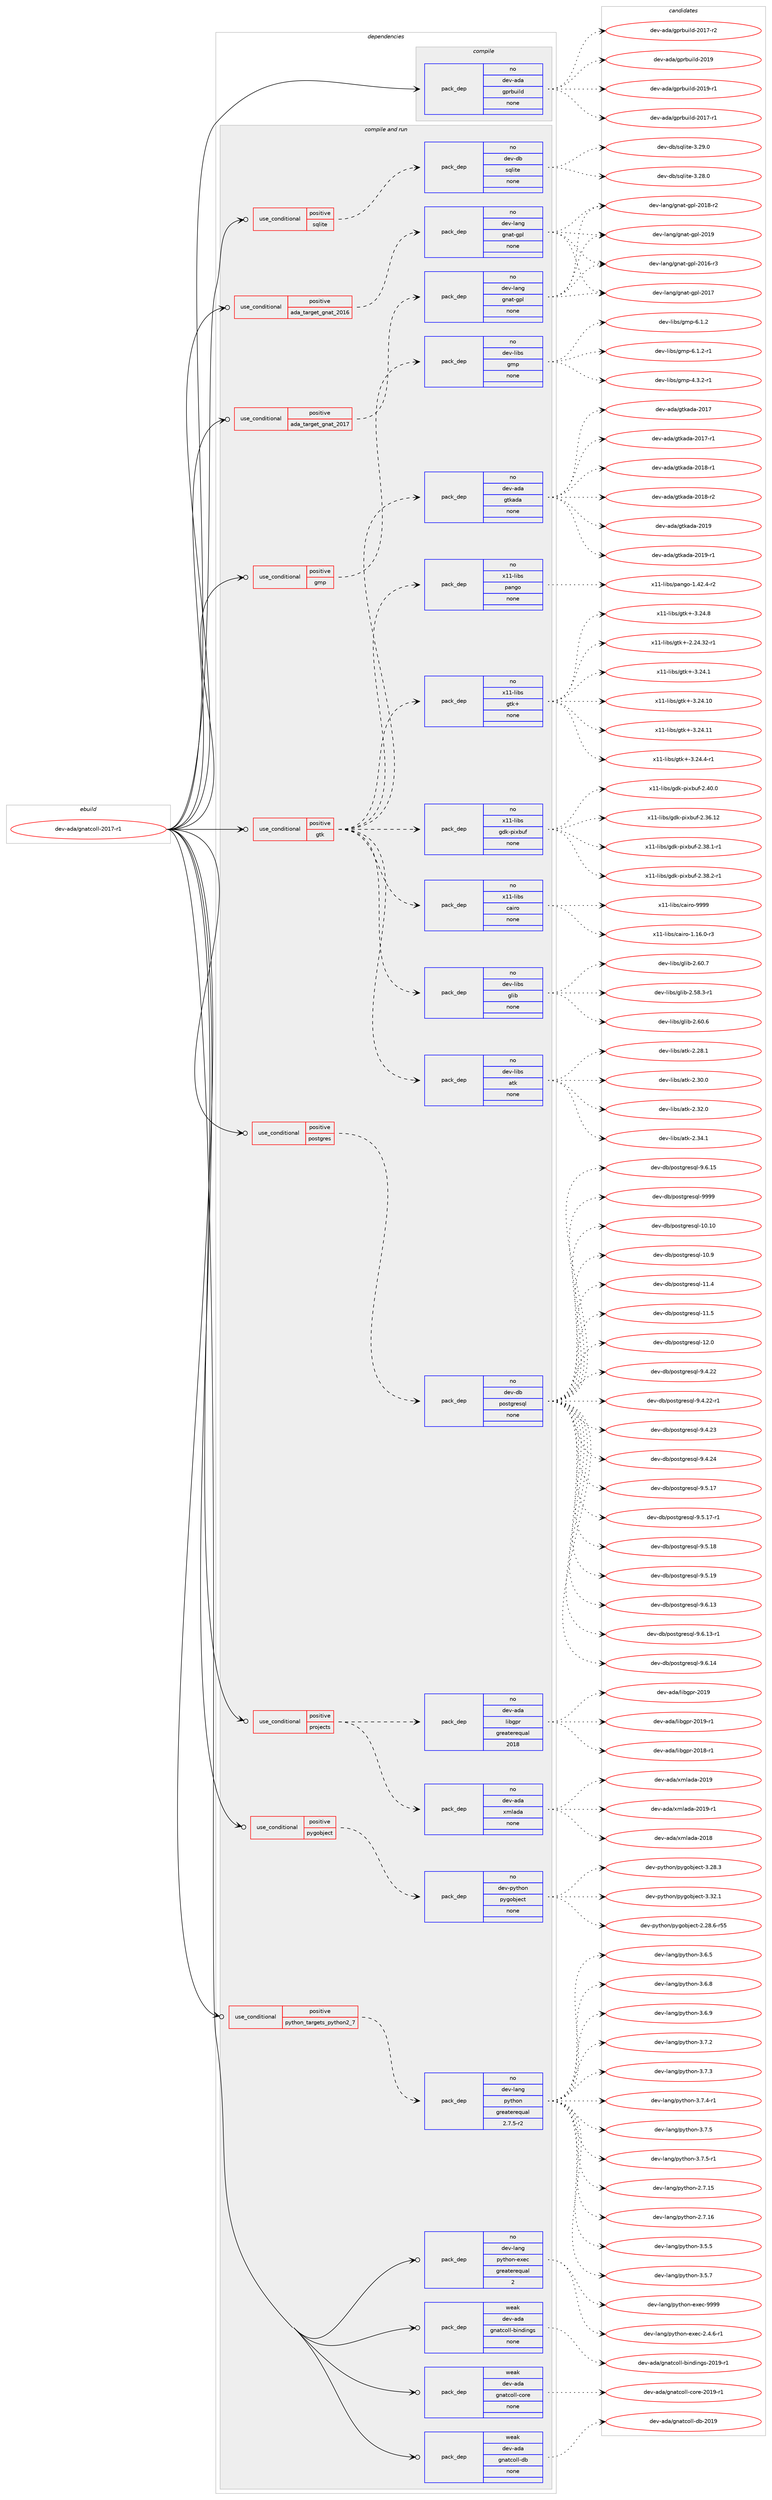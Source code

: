 digraph prolog {

# *************
# Graph options
# *************

newrank=true;
concentrate=true;
compound=true;
graph [rankdir=LR,fontname=Helvetica,fontsize=10,ranksep=1.5];#, ranksep=2.5, nodesep=0.2];
edge  [arrowhead=vee];
node  [fontname=Helvetica,fontsize=10];

# **********
# The ebuild
# **********

subgraph cluster_leftcol {
color=gray;
rank=same;
label=<<i>ebuild</i>>;
id [label="dev-ada/gnatcoll-2017-r1", color=red, width=4, href="../dev-ada/gnatcoll-2017-r1.svg"];
}

# ****************
# The dependencies
# ****************

subgraph cluster_midcol {
color=gray;
label=<<i>dependencies</i>>;
subgraph cluster_compile {
fillcolor="#eeeeee";
style=filled;
label=<<i>compile</i>>;
subgraph pack384494 {
dependency516327 [label=<<TABLE BORDER="0" CELLBORDER="1" CELLSPACING="0" CELLPADDING="4" WIDTH="220"><TR><TD ROWSPAN="6" CELLPADDING="30">pack_dep</TD></TR><TR><TD WIDTH="110">no</TD></TR><TR><TD>dev-ada</TD></TR><TR><TD>gprbuild</TD></TR><TR><TD>none</TD></TR><TR><TD></TD></TR></TABLE>>, shape=none, color=blue];
}
id:e -> dependency516327:w [weight=20,style="solid",arrowhead="vee"];
}
subgraph cluster_compileandrun {
fillcolor="#eeeeee";
style=filled;
label=<<i>compile and run</i>>;
subgraph cond122268 {
dependency516328 [label=<<TABLE BORDER="0" CELLBORDER="1" CELLSPACING="0" CELLPADDING="4"><TR><TD ROWSPAN="3" CELLPADDING="10">use_conditional</TD></TR><TR><TD>positive</TD></TR><TR><TD>ada_target_gnat_2016</TD></TR></TABLE>>, shape=none, color=red];
subgraph pack384495 {
dependency516329 [label=<<TABLE BORDER="0" CELLBORDER="1" CELLSPACING="0" CELLPADDING="4" WIDTH="220"><TR><TD ROWSPAN="6" CELLPADDING="30">pack_dep</TD></TR><TR><TD WIDTH="110">no</TD></TR><TR><TD>dev-lang</TD></TR><TR><TD>gnat-gpl</TD></TR><TR><TD>none</TD></TR><TR><TD></TD></TR></TABLE>>, shape=none, color=blue];
}
dependency516328:e -> dependency516329:w [weight=20,style="dashed",arrowhead="vee"];
}
id:e -> dependency516328:w [weight=20,style="solid",arrowhead="odotvee"];
subgraph cond122269 {
dependency516330 [label=<<TABLE BORDER="0" CELLBORDER="1" CELLSPACING="0" CELLPADDING="4"><TR><TD ROWSPAN="3" CELLPADDING="10">use_conditional</TD></TR><TR><TD>positive</TD></TR><TR><TD>ada_target_gnat_2017</TD></TR></TABLE>>, shape=none, color=red];
subgraph pack384496 {
dependency516331 [label=<<TABLE BORDER="0" CELLBORDER="1" CELLSPACING="0" CELLPADDING="4" WIDTH="220"><TR><TD ROWSPAN="6" CELLPADDING="30">pack_dep</TD></TR><TR><TD WIDTH="110">no</TD></TR><TR><TD>dev-lang</TD></TR><TR><TD>gnat-gpl</TD></TR><TR><TD>none</TD></TR><TR><TD></TD></TR></TABLE>>, shape=none, color=blue];
}
dependency516330:e -> dependency516331:w [weight=20,style="dashed",arrowhead="vee"];
}
id:e -> dependency516330:w [weight=20,style="solid",arrowhead="odotvee"];
subgraph cond122270 {
dependency516332 [label=<<TABLE BORDER="0" CELLBORDER="1" CELLSPACING="0" CELLPADDING="4"><TR><TD ROWSPAN="3" CELLPADDING="10">use_conditional</TD></TR><TR><TD>positive</TD></TR><TR><TD>gmp</TD></TR></TABLE>>, shape=none, color=red];
subgraph pack384497 {
dependency516333 [label=<<TABLE BORDER="0" CELLBORDER="1" CELLSPACING="0" CELLPADDING="4" WIDTH="220"><TR><TD ROWSPAN="6" CELLPADDING="30">pack_dep</TD></TR><TR><TD WIDTH="110">no</TD></TR><TR><TD>dev-libs</TD></TR><TR><TD>gmp</TD></TR><TR><TD>none</TD></TR><TR><TD></TD></TR></TABLE>>, shape=none, color=blue];
}
dependency516332:e -> dependency516333:w [weight=20,style="dashed",arrowhead="vee"];
}
id:e -> dependency516332:w [weight=20,style="solid",arrowhead="odotvee"];
subgraph cond122271 {
dependency516334 [label=<<TABLE BORDER="0" CELLBORDER="1" CELLSPACING="0" CELLPADDING="4"><TR><TD ROWSPAN="3" CELLPADDING="10">use_conditional</TD></TR><TR><TD>positive</TD></TR><TR><TD>gtk</TD></TR></TABLE>>, shape=none, color=red];
subgraph pack384498 {
dependency516335 [label=<<TABLE BORDER="0" CELLBORDER="1" CELLSPACING="0" CELLPADDING="4" WIDTH="220"><TR><TD ROWSPAN="6" CELLPADDING="30">pack_dep</TD></TR><TR><TD WIDTH="110">no</TD></TR><TR><TD>dev-ada</TD></TR><TR><TD>gtkada</TD></TR><TR><TD>none</TD></TR><TR><TD></TD></TR></TABLE>>, shape=none, color=blue];
}
dependency516334:e -> dependency516335:w [weight=20,style="dashed",arrowhead="vee"];
subgraph pack384499 {
dependency516336 [label=<<TABLE BORDER="0" CELLBORDER="1" CELLSPACING="0" CELLPADDING="4" WIDTH="220"><TR><TD ROWSPAN="6" CELLPADDING="30">pack_dep</TD></TR><TR><TD WIDTH="110">no</TD></TR><TR><TD>dev-libs</TD></TR><TR><TD>atk</TD></TR><TR><TD>none</TD></TR><TR><TD></TD></TR></TABLE>>, shape=none, color=blue];
}
dependency516334:e -> dependency516336:w [weight=20,style="dashed",arrowhead="vee"];
subgraph pack384500 {
dependency516337 [label=<<TABLE BORDER="0" CELLBORDER="1" CELLSPACING="0" CELLPADDING="4" WIDTH="220"><TR><TD ROWSPAN="6" CELLPADDING="30">pack_dep</TD></TR><TR><TD WIDTH="110">no</TD></TR><TR><TD>dev-libs</TD></TR><TR><TD>glib</TD></TR><TR><TD>none</TD></TR><TR><TD></TD></TR></TABLE>>, shape=none, color=blue];
}
dependency516334:e -> dependency516337:w [weight=20,style="dashed",arrowhead="vee"];
subgraph pack384501 {
dependency516338 [label=<<TABLE BORDER="0" CELLBORDER="1" CELLSPACING="0" CELLPADDING="4" WIDTH="220"><TR><TD ROWSPAN="6" CELLPADDING="30">pack_dep</TD></TR><TR><TD WIDTH="110">no</TD></TR><TR><TD>x11-libs</TD></TR><TR><TD>cairo</TD></TR><TR><TD>none</TD></TR><TR><TD></TD></TR></TABLE>>, shape=none, color=blue];
}
dependency516334:e -> dependency516338:w [weight=20,style="dashed",arrowhead="vee"];
subgraph pack384502 {
dependency516339 [label=<<TABLE BORDER="0" CELLBORDER="1" CELLSPACING="0" CELLPADDING="4" WIDTH="220"><TR><TD ROWSPAN="6" CELLPADDING="30">pack_dep</TD></TR><TR><TD WIDTH="110">no</TD></TR><TR><TD>x11-libs</TD></TR><TR><TD>gdk-pixbuf</TD></TR><TR><TD>none</TD></TR><TR><TD></TD></TR></TABLE>>, shape=none, color=blue];
}
dependency516334:e -> dependency516339:w [weight=20,style="dashed",arrowhead="vee"];
subgraph pack384503 {
dependency516340 [label=<<TABLE BORDER="0" CELLBORDER="1" CELLSPACING="0" CELLPADDING="4" WIDTH="220"><TR><TD ROWSPAN="6" CELLPADDING="30">pack_dep</TD></TR><TR><TD WIDTH="110">no</TD></TR><TR><TD>x11-libs</TD></TR><TR><TD>gtk+</TD></TR><TR><TD>none</TD></TR><TR><TD></TD></TR></TABLE>>, shape=none, color=blue];
}
dependency516334:e -> dependency516340:w [weight=20,style="dashed",arrowhead="vee"];
subgraph pack384504 {
dependency516341 [label=<<TABLE BORDER="0" CELLBORDER="1" CELLSPACING="0" CELLPADDING="4" WIDTH="220"><TR><TD ROWSPAN="6" CELLPADDING="30">pack_dep</TD></TR><TR><TD WIDTH="110">no</TD></TR><TR><TD>x11-libs</TD></TR><TR><TD>pango</TD></TR><TR><TD>none</TD></TR><TR><TD></TD></TR></TABLE>>, shape=none, color=blue];
}
dependency516334:e -> dependency516341:w [weight=20,style="dashed",arrowhead="vee"];
}
id:e -> dependency516334:w [weight=20,style="solid",arrowhead="odotvee"];
subgraph cond122272 {
dependency516342 [label=<<TABLE BORDER="0" CELLBORDER="1" CELLSPACING="0" CELLPADDING="4"><TR><TD ROWSPAN="3" CELLPADDING="10">use_conditional</TD></TR><TR><TD>positive</TD></TR><TR><TD>postgres</TD></TR></TABLE>>, shape=none, color=red];
subgraph pack384505 {
dependency516343 [label=<<TABLE BORDER="0" CELLBORDER="1" CELLSPACING="0" CELLPADDING="4" WIDTH="220"><TR><TD ROWSPAN="6" CELLPADDING="30">pack_dep</TD></TR><TR><TD WIDTH="110">no</TD></TR><TR><TD>dev-db</TD></TR><TR><TD>postgresql</TD></TR><TR><TD>none</TD></TR><TR><TD></TD></TR></TABLE>>, shape=none, color=blue];
}
dependency516342:e -> dependency516343:w [weight=20,style="dashed",arrowhead="vee"];
}
id:e -> dependency516342:w [weight=20,style="solid",arrowhead="odotvee"];
subgraph cond122273 {
dependency516344 [label=<<TABLE BORDER="0" CELLBORDER="1" CELLSPACING="0" CELLPADDING="4"><TR><TD ROWSPAN="3" CELLPADDING="10">use_conditional</TD></TR><TR><TD>positive</TD></TR><TR><TD>projects</TD></TR></TABLE>>, shape=none, color=red];
subgraph pack384506 {
dependency516345 [label=<<TABLE BORDER="0" CELLBORDER="1" CELLSPACING="0" CELLPADDING="4" WIDTH="220"><TR><TD ROWSPAN="6" CELLPADDING="30">pack_dep</TD></TR><TR><TD WIDTH="110">no</TD></TR><TR><TD>dev-ada</TD></TR><TR><TD>libgpr</TD></TR><TR><TD>greaterequal</TD></TR><TR><TD>2018</TD></TR></TABLE>>, shape=none, color=blue];
}
dependency516344:e -> dependency516345:w [weight=20,style="dashed",arrowhead="vee"];
subgraph pack384507 {
dependency516346 [label=<<TABLE BORDER="0" CELLBORDER="1" CELLSPACING="0" CELLPADDING="4" WIDTH="220"><TR><TD ROWSPAN="6" CELLPADDING="30">pack_dep</TD></TR><TR><TD WIDTH="110">no</TD></TR><TR><TD>dev-ada</TD></TR><TR><TD>xmlada</TD></TR><TR><TD>none</TD></TR><TR><TD></TD></TR></TABLE>>, shape=none, color=blue];
}
dependency516344:e -> dependency516346:w [weight=20,style="dashed",arrowhead="vee"];
}
id:e -> dependency516344:w [weight=20,style="solid",arrowhead="odotvee"];
subgraph cond122274 {
dependency516347 [label=<<TABLE BORDER="0" CELLBORDER="1" CELLSPACING="0" CELLPADDING="4"><TR><TD ROWSPAN="3" CELLPADDING="10">use_conditional</TD></TR><TR><TD>positive</TD></TR><TR><TD>pygobject</TD></TR></TABLE>>, shape=none, color=red];
subgraph pack384508 {
dependency516348 [label=<<TABLE BORDER="0" CELLBORDER="1" CELLSPACING="0" CELLPADDING="4" WIDTH="220"><TR><TD ROWSPAN="6" CELLPADDING="30">pack_dep</TD></TR><TR><TD WIDTH="110">no</TD></TR><TR><TD>dev-python</TD></TR><TR><TD>pygobject</TD></TR><TR><TD>none</TD></TR><TR><TD></TD></TR></TABLE>>, shape=none, color=blue];
}
dependency516347:e -> dependency516348:w [weight=20,style="dashed",arrowhead="vee"];
}
id:e -> dependency516347:w [weight=20,style="solid",arrowhead="odotvee"];
subgraph cond122275 {
dependency516349 [label=<<TABLE BORDER="0" CELLBORDER="1" CELLSPACING="0" CELLPADDING="4"><TR><TD ROWSPAN="3" CELLPADDING="10">use_conditional</TD></TR><TR><TD>positive</TD></TR><TR><TD>python_targets_python2_7</TD></TR></TABLE>>, shape=none, color=red];
subgraph pack384509 {
dependency516350 [label=<<TABLE BORDER="0" CELLBORDER="1" CELLSPACING="0" CELLPADDING="4" WIDTH="220"><TR><TD ROWSPAN="6" CELLPADDING="30">pack_dep</TD></TR><TR><TD WIDTH="110">no</TD></TR><TR><TD>dev-lang</TD></TR><TR><TD>python</TD></TR><TR><TD>greaterequal</TD></TR><TR><TD>2.7.5-r2</TD></TR></TABLE>>, shape=none, color=blue];
}
dependency516349:e -> dependency516350:w [weight=20,style="dashed",arrowhead="vee"];
}
id:e -> dependency516349:w [weight=20,style="solid",arrowhead="odotvee"];
subgraph cond122276 {
dependency516351 [label=<<TABLE BORDER="0" CELLBORDER="1" CELLSPACING="0" CELLPADDING="4"><TR><TD ROWSPAN="3" CELLPADDING="10">use_conditional</TD></TR><TR><TD>positive</TD></TR><TR><TD>sqlite</TD></TR></TABLE>>, shape=none, color=red];
subgraph pack384510 {
dependency516352 [label=<<TABLE BORDER="0" CELLBORDER="1" CELLSPACING="0" CELLPADDING="4" WIDTH="220"><TR><TD ROWSPAN="6" CELLPADDING="30">pack_dep</TD></TR><TR><TD WIDTH="110">no</TD></TR><TR><TD>dev-db</TD></TR><TR><TD>sqlite</TD></TR><TR><TD>none</TD></TR><TR><TD></TD></TR></TABLE>>, shape=none, color=blue];
}
dependency516351:e -> dependency516352:w [weight=20,style="dashed",arrowhead="vee"];
}
id:e -> dependency516351:w [weight=20,style="solid",arrowhead="odotvee"];
subgraph pack384511 {
dependency516353 [label=<<TABLE BORDER="0" CELLBORDER="1" CELLSPACING="0" CELLPADDING="4" WIDTH="220"><TR><TD ROWSPAN="6" CELLPADDING="30">pack_dep</TD></TR><TR><TD WIDTH="110">no</TD></TR><TR><TD>dev-lang</TD></TR><TR><TD>python-exec</TD></TR><TR><TD>greaterequal</TD></TR><TR><TD>2</TD></TR></TABLE>>, shape=none, color=blue];
}
id:e -> dependency516353:w [weight=20,style="solid",arrowhead="odotvee"];
subgraph pack384512 {
dependency516354 [label=<<TABLE BORDER="0" CELLBORDER="1" CELLSPACING="0" CELLPADDING="4" WIDTH="220"><TR><TD ROWSPAN="6" CELLPADDING="30">pack_dep</TD></TR><TR><TD WIDTH="110">weak</TD></TR><TR><TD>dev-ada</TD></TR><TR><TD>gnatcoll-bindings</TD></TR><TR><TD>none</TD></TR><TR><TD></TD></TR></TABLE>>, shape=none, color=blue];
}
id:e -> dependency516354:w [weight=20,style="solid",arrowhead="odotvee"];
subgraph pack384513 {
dependency516355 [label=<<TABLE BORDER="0" CELLBORDER="1" CELLSPACING="0" CELLPADDING="4" WIDTH="220"><TR><TD ROWSPAN="6" CELLPADDING="30">pack_dep</TD></TR><TR><TD WIDTH="110">weak</TD></TR><TR><TD>dev-ada</TD></TR><TR><TD>gnatcoll-core</TD></TR><TR><TD>none</TD></TR><TR><TD></TD></TR></TABLE>>, shape=none, color=blue];
}
id:e -> dependency516355:w [weight=20,style="solid",arrowhead="odotvee"];
subgraph pack384514 {
dependency516356 [label=<<TABLE BORDER="0" CELLBORDER="1" CELLSPACING="0" CELLPADDING="4" WIDTH="220"><TR><TD ROWSPAN="6" CELLPADDING="30">pack_dep</TD></TR><TR><TD WIDTH="110">weak</TD></TR><TR><TD>dev-ada</TD></TR><TR><TD>gnatcoll-db</TD></TR><TR><TD>none</TD></TR><TR><TD></TD></TR></TABLE>>, shape=none, color=blue];
}
id:e -> dependency516356:w [weight=20,style="solid",arrowhead="odotvee"];
}
subgraph cluster_run {
fillcolor="#eeeeee";
style=filled;
label=<<i>run</i>>;
}
}

# **************
# The candidates
# **************

subgraph cluster_choices {
rank=same;
color=gray;
label=<<i>candidates</i>>;

subgraph choice384494 {
color=black;
nodesep=1;
choice100101118459710097471031121149811710510810045504849554511449 [label="dev-ada/gprbuild-2017-r1", color=red, width=4,href="../dev-ada/gprbuild-2017-r1.svg"];
choice100101118459710097471031121149811710510810045504849554511450 [label="dev-ada/gprbuild-2017-r2", color=red, width=4,href="../dev-ada/gprbuild-2017-r2.svg"];
choice10010111845971009747103112114981171051081004550484957 [label="dev-ada/gprbuild-2019", color=red, width=4,href="../dev-ada/gprbuild-2019.svg"];
choice100101118459710097471031121149811710510810045504849574511449 [label="dev-ada/gprbuild-2019-r1", color=red, width=4,href="../dev-ada/gprbuild-2019-r1.svg"];
dependency516327:e -> choice100101118459710097471031121149811710510810045504849554511449:w [style=dotted,weight="100"];
dependency516327:e -> choice100101118459710097471031121149811710510810045504849554511450:w [style=dotted,weight="100"];
dependency516327:e -> choice10010111845971009747103112114981171051081004550484957:w [style=dotted,weight="100"];
dependency516327:e -> choice100101118459710097471031121149811710510810045504849574511449:w [style=dotted,weight="100"];
}
subgraph choice384495 {
color=black;
nodesep=1;
choice100101118451089711010347103110971164510311210845504849544511451 [label="dev-lang/gnat-gpl-2016-r3", color=red, width=4,href="../dev-lang/gnat-gpl-2016-r3.svg"];
choice10010111845108971101034710311097116451031121084550484955 [label="dev-lang/gnat-gpl-2017", color=red, width=4,href="../dev-lang/gnat-gpl-2017.svg"];
choice100101118451089711010347103110971164510311210845504849564511450 [label="dev-lang/gnat-gpl-2018-r2", color=red, width=4,href="../dev-lang/gnat-gpl-2018-r2.svg"];
choice10010111845108971101034710311097116451031121084550484957 [label="dev-lang/gnat-gpl-2019", color=red, width=4,href="../dev-lang/gnat-gpl-2019.svg"];
dependency516329:e -> choice100101118451089711010347103110971164510311210845504849544511451:w [style=dotted,weight="100"];
dependency516329:e -> choice10010111845108971101034710311097116451031121084550484955:w [style=dotted,weight="100"];
dependency516329:e -> choice100101118451089711010347103110971164510311210845504849564511450:w [style=dotted,weight="100"];
dependency516329:e -> choice10010111845108971101034710311097116451031121084550484957:w [style=dotted,weight="100"];
}
subgraph choice384496 {
color=black;
nodesep=1;
choice100101118451089711010347103110971164510311210845504849544511451 [label="dev-lang/gnat-gpl-2016-r3", color=red, width=4,href="../dev-lang/gnat-gpl-2016-r3.svg"];
choice10010111845108971101034710311097116451031121084550484955 [label="dev-lang/gnat-gpl-2017", color=red, width=4,href="../dev-lang/gnat-gpl-2017.svg"];
choice100101118451089711010347103110971164510311210845504849564511450 [label="dev-lang/gnat-gpl-2018-r2", color=red, width=4,href="../dev-lang/gnat-gpl-2018-r2.svg"];
choice10010111845108971101034710311097116451031121084550484957 [label="dev-lang/gnat-gpl-2019", color=red, width=4,href="../dev-lang/gnat-gpl-2019.svg"];
dependency516331:e -> choice100101118451089711010347103110971164510311210845504849544511451:w [style=dotted,weight="100"];
dependency516331:e -> choice10010111845108971101034710311097116451031121084550484955:w [style=dotted,weight="100"];
dependency516331:e -> choice100101118451089711010347103110971164510311210845504849564511450:w [style=dotted,weight="100"];
dependency516331:e -> choice10010111845108971101034710311097116451031121084550484957:w [style=dotted,weight="100"];
}
subgraph choice384497 {
color=black;
nodesep=1;
choice1001011184510810598115471031091124552465146504511449 [label="dev-libs/gmp-4.3.2-r1", color=red, width=4,href="../dev-libs/gmp-4.3.2-r1.svg"];
choice100101118451081059811547103109112455446494650 [label="dev-libs/gmp-6.1.2", color=red, width=4,href="../dev-libs/gmp-6.1.2.svg"];
choice1001011184510810598115471031091124554464946504511449 [label="dev-libs/gmp-6.1.2-r1", color=red, width=4,href="../dev-libs/gmp-6.1.2-r1.svg"];
dependency516333:e -> choice1001011184510810598115471031091124552465146504511449:w [style=dotted,weight="100"];
dependency516333:e -> choice100101118451081059811547103109112455446494650:w [style=dotted,weight="100"];
dependency516333:e -> choice1001011184510810598115471031091124554464946504511449:w [style=dotted,weight="100"];
}
subgraph choice384498 {
color=black;
nodesep=1;
choice1001011184597100974710311610797100974550484955 [label="dev-ada/gtkada-2017", color=red, width=4,href="../dev-ada/gtkada-2017.svg"];
choice10010111845971009747103116107971009745504849554511449 [label="dev-ada/gtkada-2017-r1", color=red, width=4,href="../dev-ada/gtkada-2017-r1.svg"];
choice10010111845971009747103116107971009745504849564511449 [label="dev-ada/gtkada-2018-r1", color=red, width=4,href="../dev-ada/gtkada-2018-r1.svg"];
choice10010111845971009747103116107971009745504849564511450 [label="dev-ada/gtkada-2018-r2", color=red, width=4,href="../dev-ada/gtkada-2018-r2.svg"];
choice1001011184597100974710311610797100974550484957 [label="dev-ada/gtkada-2019", color=red, width=4,href="../dev-ada/gtkada-2019.svg"];
choice10010111845971009747103116107971009745504849574511449 [label="dev-ada/gtkada-2019-r1", color=red, width=4,href="../dev-ada/gtkada-2019-r1.svg"];
dependency516335:e -> choice1001011184597100974710311610797100974550484955:w [style=dotted,weight="100"];
dependency516335:e -> choice10010111845971009747103116107971009745504849554511449:w [style=dotted,weight="100"];
dependency516335:e -> choice10010111845971009747103116107971009745504849564511449:w [style=dotted,weight="100"];
dependency516335:e -> choice10010111845971009747103116107971009745504849564511450:w [style=dotted,weight="100"];
dependency516335:e -> choice1001011184597100974710311610797100974550484957:w [style=dotted,weight="100"];
dependency516335:e -> choice10010111845971009747103116107971009745504849574511449:w [style=dotted,weight="100"];
}
subgraph choice384499 {
color=black;
nodesep=1;
choice1001011184510810598115479711610745504650564649 [label="dev-libs/atk-2.28.1", color=red, width=4,href="../dev-libs/atk-2.28.1.svg"];
choice1001011184510810598115479711610745504651484648 [label="dev-libs/atk-2.30.0", color=red, width=4,href="../dev-libs/atk-2.30.0.svg"];
choice1001011184510810598115479711610745504651504648 [label="dev-libs/atk-2.32.0", color=red, width=4,href="../dev-libs/atk-2.32.0.svg"];
choice1001011184510810598115479711610745504651524649 [label="dev-libs/atk-2.34.1", color=red, width=4,href="../dev-libs/atk-2.34.1.svg"];
dependency516336:e -> choice1001011184510810598115479711610745504650564649:w [style=dotted,weight="100"];
dependency516336:e -> choice1001011184510810598115479711610745504651484648:w [style=dotted,weight="100"];
dependency516336:e -> choice1001011184510810598115479711610745504651504648:w [style=dotted,weight="100"];
dependency516336:e -> choice1001011184510810598115479711610745504651524649:w [style=dotted,weight="100"];
}
subgraph choice384500 {
color=black;
nodesep=1;
choice10010111845108105981154710310810598455046535646514511449 [label="dev-libs/glib-2.58.3-r1", color=red, width=4,href="../dev-libs/glib-2.58.3-r1.svg"];
choice1001011184510810598115471031081059845504654484654 [label="dev-libs/glib-2.60.6", color=red, width=4,href="../dev-libs/glib-2.60.6.svg"];
choice1001011184510810598115471031081059845504654484655 [label="dev-libs/glib-2.60.7", color=red, width=4,href="../dev-libs/glib-2.60.7.svg"];
dependency516337:e -> choice10010111845108105981154710310810598455046535646514511449:w [style=dotted,weight="100"];
dependency516337:e -> choice1001011184510810598115471031081059845504654484654:w [style=dotted,weight="100"];
dependency516337:e -> choice1001011184510810598115471031081059845504654484655:w [style=dotted,weight="100"];
}
subgraph choice384501 {
color=black;
nodesep=1;
choice12049494510810598115479997105114111454946495446484511451 [label="x11-libs/cairo-1.16.0-r3", color=red, width=4,href="../x11-libs/cairo-1.16.0-r3.svg"];
choice120494945108105981154799971051141114557575757 [label="x11-libs/cairo-9999", color=red, width=4,href="../x11-libs/cairo-9999.svg"];
dependency516338:e -> choice12049494510810598115479997105114111454946495446484511451:w [style=dotted,weight="100"];
dependency516338:e -> choice120494945108105981154799971051141114557575757:w [style=dotted,weight="100"];
}
subgraph choice384502 {
color=black;
nodesep=1;
choice120494945108105981154710310010745112105120981171024550465154464950 [label="x11-libs/gdk-pixbuf-2.36.12", color=red, width=4,href="../x11-libs/gdk-pixbuf-2.36.12.svg"];
choice12049494510810598115471031001074511210512098117102455046515646494511449 [label="x11-libs/gdk-pixbuf-2.38.1-r1", color=red, width=4,href="../x11-libs/gdk-pixbuf-2.38.1-r1.svg"];
choice12049494510810598115471031001074511210512098117102455046515646504511449 [label="x11-libs/gdk-pixbuf-2.38.2-r1", color=red, width=4,href="../x11-libs/gdk-pixbuf-2.38.2-r1.svg"];
choice1204949451081059811547103100107451121051209811710245504652484648 [label="x11-libs/gdk-pixbuf-2.40.0", color=red, width=4,href="../x11-libs/gdk-pixbuf-2.40.0.svg"];
dependency516339:e -> choice120494945108105981154710310010745112105120981171024550465154464950:w [style=dotted,weight="100"];
dependency516339:e -> choice12049494510810598115471031001074511210512098117102455046515646494511449:w [style=dotted,weight="100"];
dependency516339:e -> choice12049494510810598115471031001074511210512098117102455046515646504511449:w [style=dotted,weight="100"];
dependency516339:e -> choice1204949451081059811547103100107451121051209811710245504652484648:w [style=dotted,weight="100"];
}
subgraph choice384503 {
color=black;
nodesep=1;
choice12049494510810598115471031161074345504650524651504511449 [label="x11-libs/gtk+-2.24.32-r1", color=red, width=4,href="../x11-libs/gtk+-2.24.32-r1.svg"];
choice12049494510810598115471031161074345514650524649 [label="x11-libs/gtk+-3.24.1", color=red, width=4,href="../x11-libs/gtk+-3.24.1.svg"];
choice1204949451081059811547103116107434551465052464948 [label="x11-libs/gtk+-3.24.10", color=red, width=4,href="../x11-libs/gtk+-3.24.10.svg"];
choice1204949451081059811547103116107434551465052464949 [label="x11-libs/gtk+-3.24.11", color=red, width=4,href="../x11-libs/gtk+-3.24.11.svg"];
choice120494945108105981154710311610743455146505246524511449 [label="x11-libs/gtk+-3.24.4-r1", color=red, width=4,href="../x11-libs/gtk+-3.24.4-r1.svg"];
choice12049494510810598115471031161074345514650524656 [label="x11-libs/gtk+-3.24.8", color=red, width=4,href="../x11-libs/gtk+-3.24.8.svg"];
dependency516340:e -> choice12049494510810598115471031161074345504650524651504511449:w [style=dotted,weight="100"];
dependency516340:e -> choice12049494510810598115471031161074345514650524649:w [style=dotted,weight="100"];
dependency516340:e -> choice1204949451081059811547103116107434551465052464948:w [style=dotted,weight="100"];
dependency516340:e -> choice1204949451081059811547103116107434551465052464949:w [style=dotted,weight="100"];
dependency516340:e -> choice120494945108105981154710311610743455146505246524511449:w [style=dotted,weight="100"];
dependency516340:e -> choice12049494510810598115471031161074345514650524656:w [style=dotted,weight="100"];
}
subgraph choice384504 {
color=black;
nodesep=1;
choice120494945108105981154711297110103111454946525046524511450 [label="x11-libs/pango-1.42.4-r2", color=red, width=4,href="../x11-libs/pango-1.42.4-r2.svg"];
dependency516341:e -> choice120494945108105981154711297110103111454946525046524511450:w [style=dotted,weight="100"];
}
subgraph choice384505 {
color=black;
nodesep=1;
choice100101118451009847112111115116103114101115113108454948464948 [label="dev-db/postgresql-10.10", color=red, width=4,href="../dev-db/postgresql-10.10.svg"];
choice1001011184510098471121111151161031141011151131084549484657 [label="dev-db/postgresql-10.9", color=red, width=4,href="../dev-db/postgresql-10.9.svg"];
choice1001011184510098471121111151161031141011151131084549494652 [label="dev-db/postgresql-11.4", color=red, width=4,href="../dev-db/postgresql-11.4.svg"];
choice1001011184510098471121111151161031141011151131084549494653 [label="dev-db/postgresql-11.5", color=red, width=4,href="../dev-db/postgresql-11.5.svg"];
choice1001011184510098471121111151161031141011151131084549504648 [label="dev-db/postgresql-12.0", color=red, width=4,href="../dev-db/postgresql-12.0.svg"];
choice10010111845100984711211111511610311410111511310845574652465050 [label="dev-db/postgresql-9.4.22", color=red, width=4,href="../dev-db/postgresql-9.4.22.svg"];
choice100101118451009847112111115116103114101115113108455746524650504511449 [label="dev-db/postgresql-9.4.22-r1", color=red, width=4,href="../dev-db/postgresql-9.4.22-r1.svg"];
choice10010111845100984711211111511610311410111511310845574652465051 [label="dev-db/postgresql-9.4.23", color=red, width=4,href="../dev-db/postgresql-9.4.23.svg"];
choice10010111845100984711211111511610311410111511310845574652465052 [label="dev-db/postgresql-9.4.24", color=red, width=4,href="../dev-db/postgresql-9.4.24.svg"];
choice10010111845100984711211111511610311410111511310845574653464955 [label="dev-db/postgresql-9.5.17", color=red, width=4,href="../dev-db/postgresql-9.5.17.svg"];
choice100101118451009847112111115116103114101115113108455746534649554511449 [label="dev-db/postgresql-9.5.17-r1", color=red, width=4,href="../dev-db/postgresql-9.5.17-r1.svg"];
choice10010111845100984711211111511610311410111511310845574653464956 [label="dev-db/postgresql-9.5.18", color=red, width=4,href="../dev-db/postgresql-9.5.18.svg"];
choice10010111845100984711211111511610311410111511310845574653464957 [label="dev-db/postgresql-9.5.19", color=red, width=4,href="../dev-db/postgresql-9.5.19.svg"];
choice10010111845100984711211111511610311410111511310845574654464951 [label="dev-db/postgresql-9.6.13", color=red, width=4,href="../dev-db/postgresql-9.6.13.svg"];
choice100101118451009847112111115116103114101115113108455746544649514511449 [label="dev-db/postgresql-9.6.13-r1", color=red, width=4,href="../dev-db/postgresql-9.6.13-r1.svg"];
choice10010111845100984711211111511610311410111511310845574654464952 [label="dev-db/postgresql-9.6.14", color=red, width=4,href="../dev-db/postgresql-9.6.14.svg"];
choice10010111845100984711211111511610311410111511310845574654464953 [label="dev-db/postgresql-9.6.15", color=red, width=4,href="../dev-db/postgresql-9.6.15.svg"];
choice1001011184510098471121111151161031141011151131084557575757 [label="dev-db/postgresql-9999", color=red, width=4,href="../dev-db/postgresql-9999.svg"];
dependency516343:e -> choice100101118451009847112111115116103114101115113108454948464948:w [style=dotted,weight="100"];
dependency516343:e -> choice1001011184510098471121111151161031141011151131084549484657:w [style=dotted,weight="100"];
dependency516343:e -> choice1001011184510098471121111151161031141011151131084549494652:w [style=dotted,weight="100"];
dependency516343:e -> choice1001011184510098471121111151161031141011151131084549494653:w [style=dotted,weight="100"];
dependency516343:e -> choice1001011184510098471121111151161031141011151131084549504648:w [style=dotted,weight="100"];
dependency516343:e -> choice10010111845100984711211111511610311410111511310845574652465050:w [style=dotted,weight="100"];
dependency516343:e -> choice100101118451009847112111115116103114101115113108455746524650504511449:w [style=dotted,weight="100"];
dependency516343:e -> choice10010111845100984711211111511610311410111511310845574652465051:w [style=dotted,weight="100"];
dependency516343:e -> choice10010111845100984711211111511610311410111511310845574652465052:w [style=dotted,weight="100"];
dependency516343:e -> choice10010111845100984711211111511610311410111511310845574653464955:w [style=dotted,weight="100"];
dependency516343:e -> choice100101118451009847112111115116103114101115113108455746534649554511449:w [style=dotted,weight="100"];
dependency516343:e -> choice10010111845100984711211111511610311410111511310845574653464956:w [style=dotted,weight="100"];
dependency516343:e -> choice10010111845100984711211111511610311410111511310845574653464957:w [style=dotted,weight="100"];
dependency516343:e -> choice10010111845100984711211111511610311410111511310845574654464951:w [style=dotted,weight="100"];
dependency516343:e -> choice100101118451009847112111115116103114101115113108455746544649514511449:w [style=dotted,weight="100"];
dependency516343:e -> choice10010111845100984711211111511610311410111511310845574654464952:w [style=dotted,weight="100"];
dependency516343:e -> choice10010111845100984711211111511610311410111511310845574654464953:w [style=dotted,weight="100"];
dependency516343:e -> choice1001011184510098471121111151161031141011151131084557575757:w [style=dotted,weight="100"];
}
subgraph choice384506 {
color=black;
nodesep=1;
choice100101118459710097471081059810311211445504849564511449 [label="dev-ada/libgpr-2018-r1", color=red, width=4,href="../dev-ada/libgpr-2018-r1.svg"];
choice10010111845971009747108105981031121144550484957 [label="dev-ada/libgpr-2019", color=red, width=4,href="../dev-ada/libgpr-2019.svg"];
choice100101118459710097471081059810311211445504849574511449 [label="dev-ada/libgpr-2019-r1", color=red, width=4,href="../dev-ada/libgpr-2019-r1.svg"];
dependency516345:e -> choice100101118459710097471081059810311211445504849564511449:w [style=dotted,weight="100"];
dependency516345:e -> choice10010111845971009747108105981031121144550484957:w [style=dotted,weight="100"];
dependency516345:e -> choice100101118459710097471081059810311211445504849574511449:w [style=dotted,weight="100"];
}
subgraph choice384507 {
color=black;
nodesep=1;
choice1001011184597100974712010910897100974550484956 [label="dev-ada/xmlada-2018", color=red, width=4,href="../dev-ada/xmlada-2018.svg"];
choice1001011184597100974712010910897100974550484957 [label="dev-ada/xmlada-2019", color=red, width=4,href="../dev-ada/xmlada-2019.svg"];
choice10010111845971009747120109108971009745504849574511449 [label="dev-ada/xmlada-2019-r1", color=red, width=4,href="../dev-ada/xmlada-2019-r1.svg"];
dependency516346:e -> choice1001011184597100974712010910897100974550484956:w [style=dotted,weight="100"];
dependency516346:e -> choice1001011184597100974712010910897100974550484957:w [style=dotted,weight="100"];
dependency516346:e -> choice10010111845971009747120109108971009745504849574511449:w [style=dotted,weight="100"];
}
subgraph choice384508 {
color=black;
nodesep=1;
choice1001011184511212111610411111047112121103111981061019911645504650564654451145353 [label="dev-python/pygobject-2.28.6-r55", color=red, width=4,href="../dev-python/pygobject-2.28.6-r55.svg"];
choice1001011184511212111610411111047112121103111981061019911645514650564651 [label="dev-python/pygobject-3.28.3", color=red, width=4,href="../dev-python/pygobject-3.28.3.svg"];
choice1001011184511212111610411111047112121103111981061019911645514651504649 [label="dev-python/pygobject-3.32.1", color=red, width=4,href="../dev-python/pygobject-3.32.1.svg"];
dependency516348:e -> choice1001011184511212111610411111047112121103111981061019911645504650564654451145353:w [style=dotted,weight="100"];
dependency516348:e -> choice1001011184511212111610411111047112121103111981061019911645514650564651:w [style=dotted,weight="100"];
dependency516348:e -> choice1001011184511212111610411111047112121103111981061019911645514651504649:w [style=dotted,weight="100"];
}
subgraph choice384509 {
color=black;
nodesep=1;
choice10010111845108971101034711212111610411111045504655464953 [label="dev-lang/python-2.7.15", color=red, width=4,href="../dev-lang/python-2.7.15.svg"];
choice10010111845108971101034711212111610411111045504655464954 [label="dev-lang/python-2.7.16", color=red, width=4,href="../dev-lang/python-2.7.16.svg"];
choice100101118451089711010347112121116104111110455146534653 [label="dev-lang/python-3.5.5", color=red, width=4,href="../dev-lang/python-3.5.5.svg"];
choice100101118451089711010347112121116104111110455146534655 [label="dev-lang/python-3.5.7", color=red, width=4,href="../dev-lang/python-3.5.7.svg"];
choice100101118451089711010347112121116104111110455146544653 [label="dev-lang/python-3.6.5", color=red, width=4,href="../dev-lang/python-3.6.5.svg"];
choice100101118451089711010347112121116104111110455146544656 [label="dev-lang/python-3.6.8", color=red, width=4,href="../dev-lang/python-3.6.8.svg"];
choice100101118451089711010347112121116104111110455146544657 [label="dev-lang/python-3.6.9", color=red, width=4,href="../dev-lang/python-3.6.9.svg"];
choice100101118451089711010347112121116104111110455146554650 [label="dev-lang/python-3.7.2", color=red, width=4,href="../dev-lang/python-3.7.2.svg"];
choice100101118451089711010347112121116104111110455146554651 [label="dev-lang/python-3.7.3", color=red, width=4,href="../dev-lang/python-3.7.3.svg"];
choice1001011184510897110103471121211161041111104551465546524511449 [label="dev-lang/python-3.7.4-r1", color=red, width=4,href="../dev-lang/python-3.7.4-r1.svg"];
choice100101118451089711010347112121116104111110455146554653 [label="dev-lang/python-3.7.5", color=red, width=4,href="../dev-lang/python-3.7.5.svg"];
choice1001011184510897110103471121211161041111104551465546534511449 [label="dev-lang/python-3.7.5-r1", color=red, width=4,href="../dev-lang/python-3.7.5-r1.svg"];
dependency516350:e -> choice10010111845108971101034711212111610411111045504655464953:w [style=dotted,weight="100"];
dependency516350:e -> choice10010111845108971101034711212111610411111045504655464954:w [style=dotted,weight="100"];
dependency516350:e -> choice100101118451089711010347112121116104111110455146534653:w [style=dotted,weight="100"];
dependency516350:e -> choice100101118451089711010347112121116104111110455146534655:w [style=dotted,weight="100"];
dependency516350:e -> choice100101118451089711010347112121116104111110455146544653:w [style=dotted,weight="100"];
dependency516350:e -> choice100101118451089711010347112121116104111110455146544656:w [style=dotted,weight="100"];
dependency516350:e -> choice100101118451089711010347112121116104111110455146544657:w [style=dotted,weight="100"];
dependency516350:e -> choice100101118451089711010347112121116104111110455146554650:w [style=dotted,weight="100"];
dependency516350:e -> choice100101118451089711010347112121116104111110455146554651:w [style=dotted,weight="100"];
dependency516350:e -> choice1001011184510897110103471121211161041111104551465546524511449:w [style=dotted,weight="100"];
dependency516350:e -> choice100101118451089711010347112121116104111110455146554653:w [style=dotted,weight="100"];
dependency516350:e -> choice1001011184510897110103471121211161041111104551465546534511449:w [style=dotted,weight="100"];
}
subgraph choice384510 {
color=black;
nodesep=1;
choice10010111845100984711511310810511610145514650564648 [label="dev-db/sqlite-3.28.0", color=red, width=4,href="../dev-db/sqlite-3.28.0.svg"];
choice10010111845100984711511310810511610145514650574648 [label="dev-db/sqlite-3.29.0", color=red, width=4,href="../dev-db/sqlite-3.29.0.svg"];
dependency516352:e -> choice10010111845100984711511310810511610145514650564648:w [style=dotted,weight="100"];
dependency516352:e -> choice10010111845100984711511310810511610145514650574648:w [style=dotted,weight="100"];
}
subgraph choice384511 {
color=black;
nodesep=1;
choice10010111845108971101034711212111610411111045101120101994550465246544511449 [label="dev-lang/python-exec-2.4.6-r1", color=red, width=4,href="../dev-lang/python-exec-2.4.6-r1.svg"];
choice10010111845108971101034711212111610411111045101120101994557575757 [label="dev-lang/python-exec-9999", color=red, width=4,href="../dev-lang/python-exec-9999.svg"];
dependency516353:e -> choice10010111845108971101034711212111610411111045101120101994550465246544511449:w [style=dotted,weight="100"];
dependency516353:e -> choice10010111845108971101034711212111610411111045101120101994557575757:w [style=dotted,weight="100"];
}
subgraph choice384512 {
color=black;
nodesep=1;
choice100101118459710097471031109711699111108108459810511010010511010311545504849574511449 [label="dev-ada/gnatcoll-bindings-2019-r1", color=red, width=4,href="../dev-ada/gnatcoll-bindings-2019-r1.svg"];
dependency516354:e -> choice100101118459710097471031109711699111108108459810511010010511010311545504849574511449:w [style=dotted,weight="100"];
}
subgraph choice384513 {
color=black;
nodesep=1;
choice100101118459710097471031109711699111108108459911111410145504849574511449 [label="dev-ada/gnatcoll-core-2019-r1", color=red, width=4,href="../dev-ada/gnatcoll-core-2019-r1.svg"];
dependency516355:e -> choice100101118459710097471031109711699111108108459911111410145504849574511449:w [style=dotted,weight="100"];
}
subgraph choice384514 {
color=black;
nodesep=1;
choice10010111845971009747103110971169911110810845100984550484957 [label="dev-ada/gnatcoll-db-2019", color=red, width=4,href="../dev-ada/gnatcoll-db-2019.svg"];
dependency516356:e -> choice10010111845971009747103110971169911110810845100984550484957:w [style=dotted,weight="100"];
}
}

}
